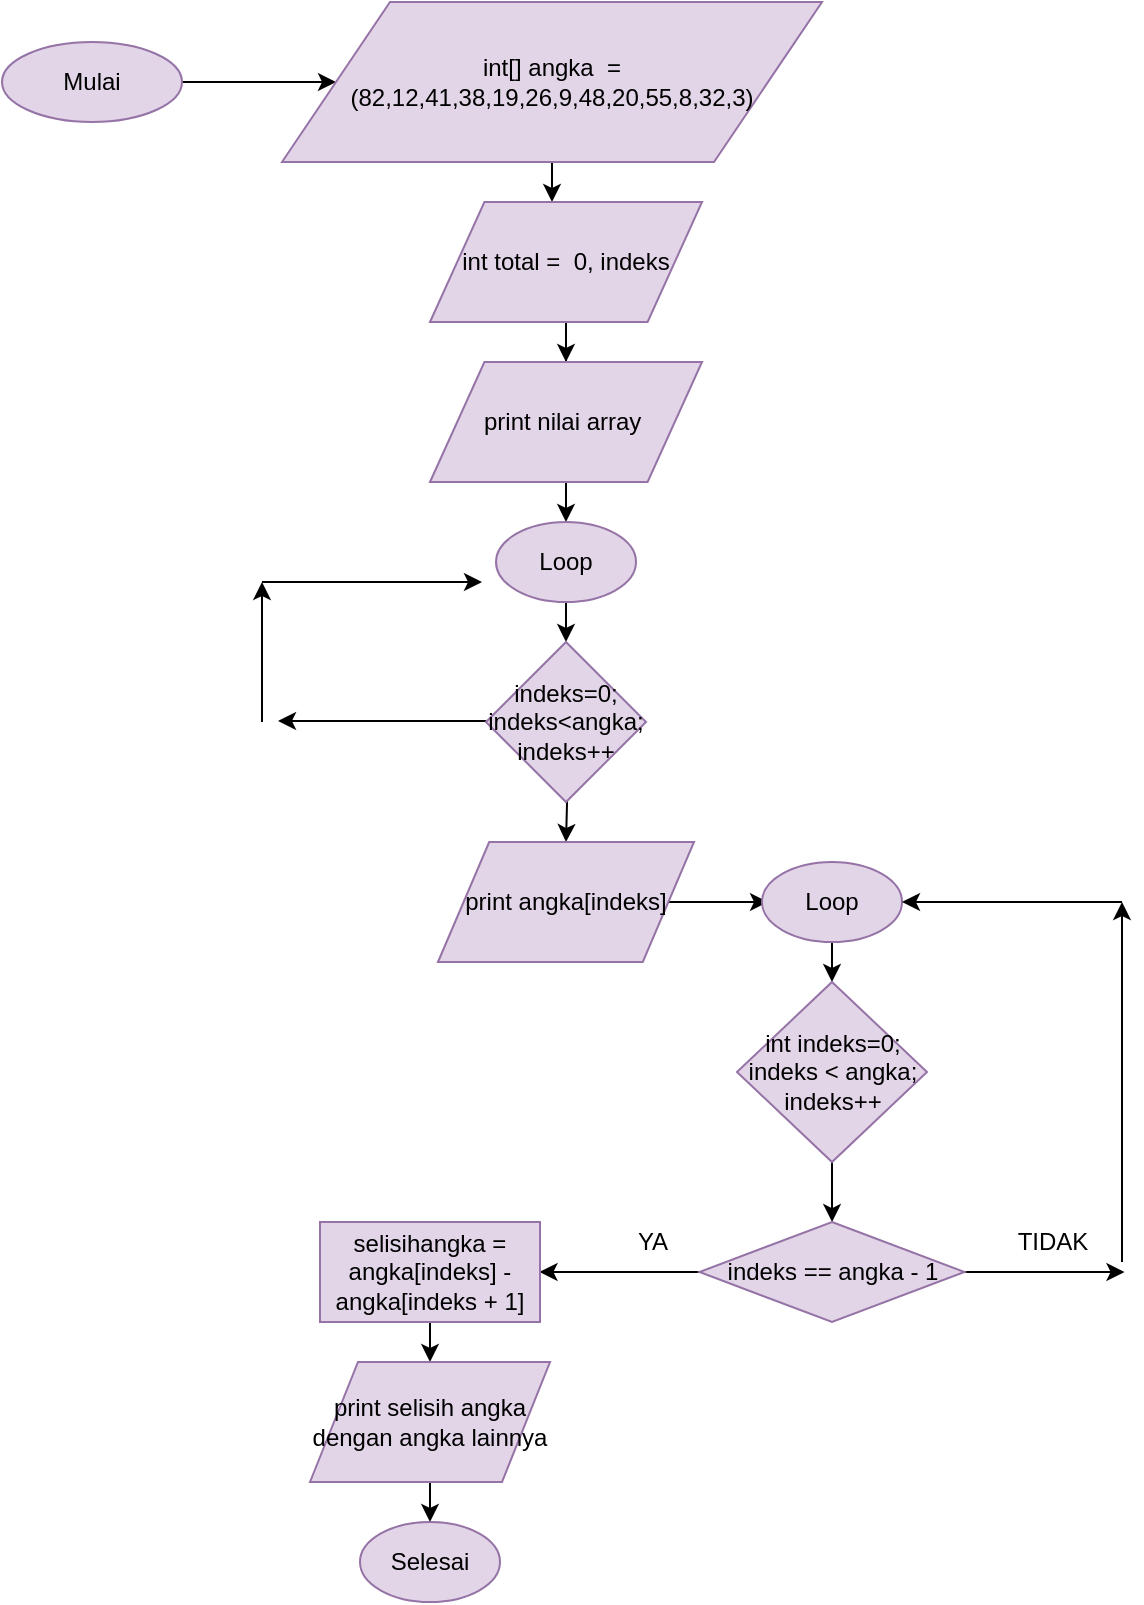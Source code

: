 <mxfile version="13.0.7" type="device"><diagram id="qFWY1cn3qCV3iuDZr5tv" name="Page-1"><mxGraphModel dx="868" dy="534" grid="1" gridSize="10" guides="1" tooltips="1" connect="1" arrows="1" fold="1" page="1" pageScale="1" pageWidth="827" pageHeight="1169" math="0" shadow="0"><root><mxCell id="0"/><mxCell id="1" parent="0"/><mxCell id="u4-YREmWVJFTUlFLzh2a-3" value="" style="edgeStyle=orthogonalEdgeStyle;rounded=0;orthogonalLoop=1;jettySize=auto;html=1;entryX=0;entryY=0.5;entryDx=0;entryDy=0;" edge="1" parent="1" source="u4-YREmWVJFTUlFLzh2a-1" target="u4-YREmWVJFTUlFLzh2a-4"><mxGeometry relative="1" as="geometry"><mxPoint x="340" y="60" as="targetPoint"/></mxGeometry></mxCell><mxCell id="u4-YREmWVJFTUlFLzh2a-1" value="Mulai" style="ellipse;whiteSpace=wrap;html=1;fillColor=#e1d5e7;strokeColor=#9673a6;" vertex="1" parent="1"><mxGeometry x="200" y="40" width="90" height="40" as="geometry"/></mxCell><mxCell id="u4-YREmWVJFTUlFLzh2a-6" value="" style="edgeStyle=orthogonalEdgeStyle;rounded=0;orthogonalLoop=1;jettySize=auto;html=1;" edge="1" parent="1" source="u4-YREmWVJFTUlFLzh2a-4"><mxGeometry relative="1" as="geometry"><mxPoint x="475" y="120" as="targetPoint"/></mxGeometry></mxCell><mxCell id="u4-YREmWVJFTUlFLzh2a-4" value="int[] angka&amp;nbsp; = (82,12,41,38,19,26,9,48,20,55,8,32,3)" style="shape=parallelogram;perimeter=parallelogramPerimeter;whiteSpace=wrap;html=1;fillColor=#e1d5e7;strokeColor=#9673a6;" vertex="1" parent="1"><mxGeometry x="340" y="20" width="270" height="80" as="geometry"/></mxCell><mxCell id="u4-YREmWVJFTUlFLzh2a-9" value="" style="edgeStyle=orthogonalEdgeStyle;rounded=0;orthogonalLoop=1;jettySize=auto;html=1;" edge="1" parent="1" source="u4-YREmWVJFTUlFLzh2a-7" target="u4-YREmWVJFTUlFLzh2a-8"><mxGeometry relative="1" as="geometry"/></mxCell><mxCell id="u4-YREmWVJFTUlFLzh2a-7" value="int total =&amp;nbsp; 0, indeks" style="shape=parallelogram;perimeter=parallelogramPerimeter;whiteSpace=wrap;html=1;fillColor=#e1d5e7;strokeColor=#9673a6;" vertex="1" parent="1"><mxGeometry x="414" y="120" width="136" height="60" as="geometry"/></mxCell><mxCell id="u4-YREmWVJFTUlFLzh2a-11" value="" style="edgeStyle=orthogonalEdgeStyle;rounded=0;orthogonalLoop=1;jettySize=auto;html=1;" edge="1" parent="1" source="u4-YREmWVJFTUlFLzh2a-8"><mxGeometry relative="1" as="geometry"><mxPoint x="482" y="280" as="targetPoint"/></mxGeometry></mxCell><mxCell id="u4-YREmWVJFTUlFLzh2a-8" value="print nilai array&amp;nbsp;" style="shape=parallelogram;perimeter=parallelogramPerimeter;whiteSpace=wrap;html=1;fillColor=#e1d5e7;strokeColor=#9673a6;" vertex="1" parent="1"><mxGeometry x="414" y="200" width="136" height="60" as="geometry"/></mxCell><mxCell id="u4-YREmWVJFTUlFLzh2a-14" value="" style="edgeStyle=orthogonalEdgeStyle;rounded=0;orthogonalLoop=1;jettySize=auto;html=1;" edge="1" parent="1" source="u4-YREmWVJFTUlFLzh2a-12"><mxGeometry relative="1" as="geometry"><mxPoint x="482" y="340" as="targetPoint"/></mxGeometry></mxCell><mxCell id="u4-YREmWVJFTUlFLzh2a-12" value="Loop" style="ellipse;whiteSpace=wrap;html=1;fillColor=#e1d5e7;strokeColor=#9673a6;" vertex="1" parent="1"><mxGeometry x="447" y="280" width="70" height="40" as="geometry"/></mxCell><mxCell id="u4-YREmWVJFTUlFLzh2a-17" value="" style="edgeStyle=orthogonalEdgeStyle;rounded=0;orthogonalLoop=1;jettySize=auto;html=1;" edge="1" parent="1" target="u4-YREmWVJFTUlFLzh2a-16"><mxGeometry relative="1" as="geometry"><mxPoint x="482" y="400" as="sourcePoint"/></mxGeometry></mxCell><mxCell id="u4-YREmWVJFTUlFLzh2a-26" value="" style="edgeStyle=orthogonalEdgeStyle;rounded=0;orthogonalLoop=1;jettySize=auto;html=1;" edge="1" parent="1"><mxGeometry relative="1" as="geometry"><mxPoint x="442" y="379.5" as="sourcePoint"/><mxPoint x="338" y="379.5" as="targetPoint"/></mxGeometry></mxCell><mxCell id="u4-YREmWVJFTUlFLzh2a-23" value="" style="edgeStyle=orthogonalEdgeStyle;rounded=0;orthogonalLoop=1;jettySize=auto;html=1;" edge="1" parent="1" source="u4-YREmWVJFTUlFLzh2a-16"><mxGeometry relative="1" as="geometry"><mxPoint x="583" y="470" as="targetPoint"/></mxGeometry></mxCell><mxCell id="u4-YREmWVJFTUlFLzh2a-16" value="print angka[indeks]" style="shape=parallelogram;perimeter=parallelogramPerimeter;whiteSpace=wrap;html=1;fillColor=#e1d5e7;strokeColor=#9673a6;" vertex="1" parent="1"><mxGeometry x="418" y="440" width="128" height="60" as="geometry"/></mxCell><mxCell id="u4-YREmWVJFTUlFLzh2a-20" value="" style="endArrow=classic;html=1;" edge="1" parent="1"><mxGeometry width="50" height="50" relative="1" as="geometry"><mxPoint x="330" y="310" as="sourcePoint"/><mxPoint x="440" y="310" as="targetPoint"/></mxGeometry></mxCell><mxCell id="u4-YREmWVJFTUlFLzh2a-21" value="" style="endArrow=classic;html=1;" edge="1" parent="1"><mxGeometry width="50" height="50" relative="1" as="geometry"><mxPoint x="330" y="380" as="sourcePoint"/><mxPoint x="330" y="310" as="targetPoint"/></mxGeometry></mxCell><mxCell id="u4-YREmWVJFTUlFLzh2a-28" value="" style="edgeStyle=orthogonalEdgeStyle;rounded=0;orthogonalLoop=1;jettySize=auto;html=1;" edge="1" parent="1" source="u4-YREmWVJFTUlFLzh2a-24"><mxGeometry relative="1" as="geometry"><mxPoint x="615" y="510" as="targetPoint"/></mxGeometry></mxCell><mxCell id="u4-YREmWVJFTUlFLzh2a-24" value="Loop" style="ellipse;whiteSpace=wrap;html=1;fillColor=#e1d5e7;strokeColor=#9673a6;" vertex="1" parent="1"><mxGeometry x="580" y="450" width="70" height="40" as="geometry"/></mxCell><mxCell id="u4-YREmWVJFTUlFLzh2a-30" value="indeks=0; indeks&amp;lt;angka; indeks++" style="rhombus;whiteSpace=wrap;html=1;fillColor=#e1d5e7;strokeColor=#9673a6;" vertex="1" parent="1"><mxGeometry x="442" y="340" width="80" height="80" as="geometry"/></mxCell><mxCell id="u4-YREmWVJFTUlFLzh2a-36" value="" style="edgeStyle=orthogonalEdgeStyle;rounded=0;orthogonalLoop=1;jettySize=auto;html=1;" edge="1" parent="1" source="u4-YREmWVJFTUlFLzh2a-34" target="u4-YREmWVJFTUlFLzh2a-35"><mxGeometry relative="1" as="geometry"/></mxCell><mxCell id="u4-YREmWVJFTUlFLzh2a-34" value="int indeks=0; indeks &amp;lt; angka; indeks++" style="rhombus;whiteSpace=wrap;html=1;fillColor=#e1d5e7;strokeColor=#9673a6;" vertex="1" parent="1"><mxGeometry x="567.5" y="510" width="95" height="90" as="geometry"/></mxCell><mxCell id="u4-YREmWVJFTUlFLzh2a-38" value="" style="edgeStyle=orthogonalEdgeStyle;rounded=0;orthogonalLoop=1;jettySize=auto;html=1;" edge="1" parent="1" source="u4-YREmWVJFTUlFLzh2a-35"><mxGeometry relative="1" as="geometry"><mxPoint x="468.75" y="655" as="targetPoint"/></mxGeometry></mxCell><mxCell id="u4-YREmWVJFTUlFLzh2a-40" value="" style="edgeStyle=orthogonalEdgeStyle;rounded=0;orthogonalLoop=1;jettySize=auto;html=1;" edge="1" parent="1" source="u4-YREmWVJFTUlFLzh2a-35"><mxGeometry relative="1" as="geometry"><mxPoint x="761.25" y="655" as="targetPoint"/></mxGeometry></mxCell><mxCell id="u4-YREmWVJFTUlFLzh2a-35" value="indeks == angka - 1" style="rhombus;whiteSpace=wrap;html=1;fillColor=#e1d5e7;strokeColor=#9673a6;" vertex="1" parent="1"><mxGeometry x="548.75" y="630" width="132.5" height="50" as="geometry"/></mxCell><mxCell id="u4-YREmWVJFTUlFLzh2a-45" value="" style="edgeStyle=orthogonalEdgeStyle;rounded=0;orthogonalLoop=1;jettySize=auto;html=1;" edge="1" parent="1" source="u4-YREmWVJFTUlFLzh2a-41"><mxGeometry relative="1" as="geometry"><mxPoint x="414" y="700" as="targetPoint"/></mxGeometry></mxCell><mxCell id="u4-YREmWVJFTUlFLzh2a-41" value="selisihangka = angka[indeks] - angka[indeks + 1]" style="rounded=0;whiteSpace=wrap;html=1;fillColor=#e1d5e7;strokeColor=#9673a6;" vertex="1" parent="1"><mxGeometry x="359" y="630" width="110" height="50" as="geometry"/></mxCell><mxCell id="u4-YREmWVJFTUlFLzh2a-42" value="" style="endArrow=classic;html=1;" edge="1" parent="1"><mxGeometry width="50" height="50" relative="1" as="geometry"><mxPoint x="760" y="650" as="sourcePoint"/><mxPoint x="760" y="470" as="targetPoint"/></mxGeometry></mxCell><mxCell id="u4-YREmWVJFTUlFLzh2a-43" value="" style="endArrow=classic;html=1;entryX=1;entryY=0.5;entryDx=0;entryDy=0;" edge="1" parent="1" target="u4-YREmWVJFTUlFLzh2a-24"><mxGeometry width="50" height="50" relative="1" as="geometry"><mxPoint x="760" y="470" as="sourcePoint"/><mxPoint x="810" y="420" as="targetPoint"/></mxGeometry></mxCell><mxCell id="u4-YREmWVJFTUlFLzh2a-46" value="YA" style="text;html=1;align=center;verticalAlign=middle;resizable=0;points=[];autosize=1;" vertex="1" parent="1"><mxGeometry x="510" y="630" width="30" height="20" as="geometry"/></mxCell><mxCell id="u4-YREmWVJFTUlFLzh2a-47" value="TIDAK" style="text;html=1;align=center;verticalAlign=middle;resizable=0;points=[];autosize=1;" vertex="1" parent="1"><mxGeometry x="700" y="630" width="50" height="20" as="geometry"/></mxCell><mxCell id="u4-YREmWVJFTUlFLzh2a-50" value="" style="edgeStyle=orthogonalEdgeStyle;rounded=0;orthogonalLoop=1;jettySize=auto;html=1;" edge="1" parent="1" source="u4-YREmWVJFTUlFLzh2a-48"><mxGeometry relative="1" as="geometry"><mxPoint x="414" y="780" as="targetPoint"/></mxGeometry></mxCell><mxCell id="u4-YREmWVJFTUlFLzh2a-48" value="print selisih angka dengan angka lainnya" style="shape=parallelogram;perimeter=parallelogramPerimeter;whiteSpace=wrap;html=1;fillColor=#e1d5e7;strokeColor=#9673a6;" vertex="1" parent="1"><mxGeometry x="354" y="700" width="120" height="60" as="geometry"/></mxCell><mxCell id="u4-YREmWVJFTUlFLzh2a-51" value="Selesai" style="ellipse;whiteSpace=wrap;html=1;fillColor=#e1d5e7;strokeColor=#9673a6;" vertex="1" parent="1"><mxGeometry x="379" y="780" width="70" height="40" as="geometry"/></mxCell></root></mxGraphModel></diagram></mxfile>